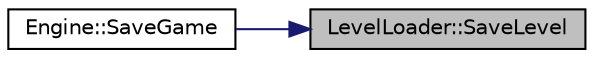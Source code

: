 digraph "LevelLoader::SaveLevel"
{
 // LATEX_PDF_SIZE
  edge [fontname="Helvetica",fontsize="10",labelfontname="Helvetica",labelfontsize="10"];
  node [fontname="Helvetica",fontsize="10",shape=record];
  rankdir="RL";
  Node29 [label="LevelLoader::SaveLevel",height=0.2,width=0.4,color="black", fillcolor="grey75", style="filled", fontcolor="black",tooltip="Save Current Level."];
  Node29 -> Node30 [dir="back",color="midnightblue",fontsize="10",style="solid",fontname="Helvetica"];
  Node30 [label="Engine::SaveGame",height=0.2,width=0.4,color="black", fillcolor="white", style="filled",URL="$class_engine.html#a38ab2010499784f54fee99a3ce2880ab",tooltip="saves the game"];
}
